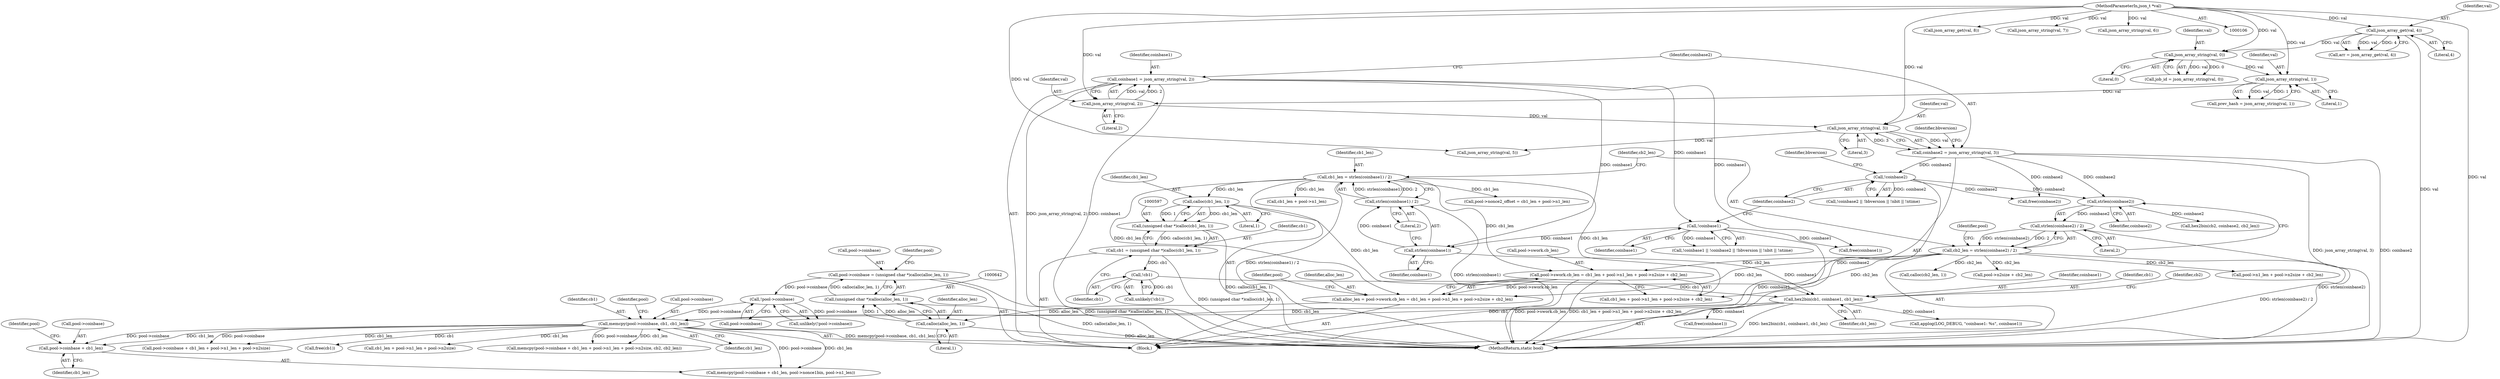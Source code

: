 digraph "0_sgminer_910c36089940e81fb85c65b8e63dcd2fac71470c@pointer" {
"1000662" [label="(Call,pool->coinbase + cb1_len)"];
"1000655" [label="(Call,memcpy(pool->coinbase, cb1, cb1_len))"];
"1000648" [label="(Call,!pool->coinbase)"];
"1000637" [label="(Call,pool->coinbase = (unsigned char *)calloc(alloc_len, 1))"];
"1000641" [label="(Call,(unsigned char *)calloc(alloc_len, 1))"];
"1000643" [label="(Call,calloc(alloc_len, 1))"];
"1000329" [label="(Call,alloc_len = pool->swork.cb_len = cb1_len + pool->n1_len + pool->n2size + cb2_len)"];
"1000331" [label="(Call,pool->swork.cb_len = cb1_len + pool->n1_len + pool->n2size + cb2_len)"];
"1000289" [label="(Call,cb1_len = strlen(coinbase1) / 2)"];
"1000291" [label="(Call,strlen(coinbase1) / 2)"];
"1000292" [label="(Call,strlen(coinbase1))"];
"1000158" [label="(Call,coinbase1 = json_array_string(val, 2))"];
"1000160" [label="(Call,json_array_string(val, 2))"];
"1000155" [label="(Call,json_array_string(val, 1))"];
"1000150" [label="(Call,json_array_string(val, 0))"];
"1000133" [label="(Call,json_array_get(val, 4))"];
"1000108" [label="(MethodParameterIn,json_t *val)"];
"1000197" [label="(Call,!coinbase1)"];
"1000295" [label="(Call,cb2_len = strlen(coinbase2) / 2)"];
"1000297" [label="(Call,strlen(coinbase2) / 2)"];
"1000298" [label="(Call,strlen(coinbase2))"];
"1000163" [label="(Call,coinbase2 = json_array_string(val, 3))"];
"1000165" [label="(Call,json_array_string(val, 3))"];
"1000200" [label="(Call,!coinbase2)"];
"1000608" [label="(Call,hex2bin(cb1, coinbase1, cb1_len))"];
"1000603" [label="(Call,!cb1)"];
"1000594" [label="(Call,cb1 = (unsigned char *)calloc(cb1_len, 1))"];
"1000596" [label="(Call,(unsigned char *)calloc(cb1_len, 1))"];
"1000598" [label="(Call,calloc(cb1_len, 1))"];
"1000637" [label="(Call,pool->coinbase = (unsigned char *)calloc(alloc_len, 1))"];
"1000661" [label="(Call,memcpy(pool->coinbase + cb1_len, pool->nonce1bin, pool->n1_len))"];
"1000600" [label="(Literal,1)"];
"1000148" [label="(Call,job_id = json_array_string(val, 0))"];
"1000668" [label="(Identifier,pool)"];
"1000673" [label="(Call,memcpy(pool->coinbase + cb1_len + pool->n1_len + pool->n2size, cb2, cb2_len))"];
"1000609" [label="(Identifier,cb1)"];
"1000664" [label="(Identifier,pool)"];
"1000155" [label="(Call,json_array_string(val, 1))"];
"1000169" [label="(Identifier,bbversion)"];
"1000294" [label="(Literal,2)"];
"1000293" [label="(Identifier,coinbase1)"];
"1000656" [label="(Call,pool->coinbase)"];
"1000736" [label="(Call,free(cb1))"];
"1000108" [label="(MethodParameterIn,json_t *val)"];
"1000152" [label="(Literal,0)"];
"1000663" [label="(Call,pool->coinbase)"];
"1000595" [label="(Identifier,cb1)"];
"1000161" [label="(Identifier,val)"];
"1000186" [label="(Call,json_array_get(val, 8))"];
"1000602" [label="(Call,unlikely(!cb1))"];
"1000131" [label="(Call,arr = json_array_get(val, 4))"];
"1000705" [label="(Call,applog(LOG_DEBUG, \"coinbase1: %s\", coinbase1))"];
"1000295" [label="(Call,cb2_len = strlen(coinbase2) / 2)"];
"1000204" [label="(Identifier,bbversion)"];
"1000290" [label="(Identifier,cb1_len)"];
"1000329" [label="(Call,alloc_len = pool->swork.cb_len = cb1_len + pool->n1_len + pool->n2size + cb2_len)"];
"1000291" [label="(Call,strlen(coinbase1) / 2)"];
"1000350" [label="(Identifier,pool)"];
"1000613" [label="(Identifier,cb2)"];
"1000167" [label="(Literal,3)"];
"1000157" [label="(Literal,1)"];
"1000660" [label="(Identifier,cb1_len)"];
"1000300" [label="(Literal,2)"];
"1000647" [label="(Call,unlikely(!pool->coinbase))"];
"1000732" [label="(Call,free(coinbase1))"];
"1000296" [label="(Identifier,cb2_len)"];
"1000599" [label="(Identifier,cb1_len)"];
"1000225" [label="(Call,free(coinbase2))"];
"1000655" [label="(Call,memcpy(pool->coinbase, cb1, cb1_len))"];
"1000162" [label="(Literal,2)"];
"1000200" [label="(Call,!coinbase2)"];
"1000299" [label="(Identifier,coinbase2)"];
"1000641" [label="(Call,(unsigned char *)calloc(alloc_len, 1))"];
"1000348" [label="(Call,pool->nonce2_offset = cb1_len + pool->n1_len)"];
"1000337" [label="(Call,cb1_len + pool->n1_len + pool->n2size + cb2_len)"];
"1000153" [label="(Call,prev_hash = json_array_string(val, 1))"];
"1000150" [label="(Call,json_array_string(val, 0))"];
"1000160" [label="(Call,json_array_string(val, 2))"];
"1000352" [label="(Call,cb1_len + pool->n1_len)"];
"1000164" [label="(Identifier,coinbase2)"];
"1000221" [label="(Call,free(coinbase1))"];
"1000165" [label="(Call,json_array_string(val, 3))"];
"1000199" [label="(Call,!coinbase2 || !bbversion || !nbit || !ntime)"];
"1000649" [label="(Call,pool->coinbase)"];
"1000662" [label="(Call,pool->coinbase + cb1_len)"];
"1000659" [label="(Identifier,cb1)"];
"1000197" [label="(Call,!coinbase1)"];
"1000339" [label="(Call,pool->n1_len + pool->n2size + cb2_len)"];
"1000616" [label="(Call,calloc(cb2_len, 1))"];
"1000678" [label="(Call,cb1_len + pool->n1_len + pool->n2size)"];
"1000666" [label="(Identifier,cb1_len)"];
"1000330" [label="(Identifier,alloc_len)"];
"1000610" [label="(Identifier,coinbase1)"];
"1000604" [label="(Identifier,cb1)"];
"1000298" [label="(Call,strlen(coinbase2))"];
"1000170" [label="(Call,json_array_string(val, 5))"];
"1000159" [label="(Identifier,coinbase1)"];
"1000180" [label="(Call,json_array_string(val, 7))"];
"1000674" [label="(Call,pool->coinbase + cb1_len + pool->n1_len + pool->n2size)"];
"1000198" [label="(Identifier,coinbase1)"];
"1000343" [label="(Call,pool->n2size + cb2_len)"];
"1000645" [label="(Literal,1)"];
"1000158" [label="(Call,coinbase1 = json_array_string(val, 2))"];
"1000297" [label="(Call,strlen(coinbase2) / 2)"];
"1000331" [label="(Call,pool->swork.cb_len = cb1_len + pool->n1_len + pool->n2size + cb2_len)"];
"1000598" [label="(Call,calloc(cb1_len, 1))"];
"1000135" [label="(Literal,4)"];
"1000201" [label="(Identifier,coinbase2)"];
"1000650" [label="(Identifier,pool)"];
"1000175" [label="(Call,json_array_string(val, 6))"];
"1000638" [label="(Call,pool->coinbase)"];
"1000163" [label="(Call,coinbase2 = json_array_string(val, 3))"];
"1000109" [label="(Block,)"];
"1000196" [label="(Call,!coinbase1 || !coinbase2 || !bbversion || !nbit || !ntime)"];
"1000603" [label="(Call,!cb1)"];
"1000166" [label="(Identifier,val)"];
"1000151" [label="(Identifier,val)"];
"1000594" [label="(Call,cb1 = (unsigned char *)calloc(cb1_len, 1))"];
"1000596" [label="(Call,(unsigned char *)calloc(cb1_len, 1))"];
"1000608" [label="(Call,hex2bin(cb1, coinbase1, cb1_len))"];
"1000289" [label="(Call,cb1_len = strlen(coinbase1) / 2)"];
"1000292" [label="(Call,strlen(coinbase1))"];
"1000648" [label="(Call,!pool->coinbase)"];
"1000643" [label="(Call,calloc(alloc_len, 1))"];
"1000644" [label="(Identifier,alloc_len)"];
"1000332" [label="(Call,pool->swork.cb_len)"];
"1000156" [label="(Identifier,val)"];
"1000304" [label="(Identifier,pool)"];
"1000133" [label="(Call,json_array_get(val, 4))"];
"1000759" [label="(MethodReturn,static bool)"];
"1000626" [label="(Call,hex2bin(cb2, coinbase2, cb2_len))"];
"1000611" [label="(Identifier,cb1_len)"];
"1000134" [label="(Identifier,val)"];
"1000662" -> "1000661"  [label="AST: "];
"1000662" -> "1000666"  [label="CFG: "];
"1000663" -> "1000662"  [label="AST: "];
"1000666" -> "1000662"  [label="AST: "];
"1000668" -> "1000662"  [label="CFG: "];
"1000655" -> "1000662"  [label="DDG: pool->coinbase"];
"1000655" -> "1000662"  [label="DDG: cb1_len"];
"1000655" -> "1000109"  [label="AST: "];
"1000655" -> "1000660"  [label="CFG: "];
"1000656" -> "1000655"  [label="AST: "];
"1000659" -> "1000655"  [label="AST: "];
"1000660" -> "1000655"  [label="AST: "];
"1000664" -> "1000655"  [label="CFG: "];
"1000655" -> "1000759"  [label="DDG: memcpy(pool->coinbase, cb1, cb1_len)"];
"1000648" -> "1000655"  [label="DDG: pool->coinbase"];
"1000608" -> "1000655"  [label="DDG: cb1"];
"1000608" -> "1000655"  [label="DDG: cb1_len"];
"1000655" -> "1000661"  [label="DDG: pool->coinbase"];
"1000655" -> "1000661"  [label="DDG: cb1_len"];
"1000655" -> "1000673"  [label="DDG: pool->coinbase"];
"1000655" -> "1000673"  [label="DDG: cb1_len"];
"1000655" -> "1000674"  [label="DDG: pool->coinbase"];
"1000655" -> "1000674"  [label="DDG: cb1_len"];
"1000655" -> "1000678"  [label="DDG: cb1_len"];
"1000655" -> "1000736"  [label="DDG: cb1"];
"1000648" -> "1000647"  [label="AST: "];
"1000648" -> "1000649"  [label="CFG: "];
"1000649" -> "1000648"  [label="AST: "];
"1000647" -> "1000648"  [label="CFG: "];
"1000648" -> "1000647"  [label="DDG: pool->coinbase"];
"1000637" -> "1000648"  [label="DDG: pool->coinbase"];
"1000637" -> "1000109"  [label="AST: "];
"1000637" -> "1000641"  [label="CFG: "];
"1000638" -> "1000637"  [label="AST: "];
"1000641" -> "1000637"  [label="AST: "];
"1000650" -> "1000637"  [label="CFG: "];
"1000637" -> "1000759"  [label="DDG: (unsigned char *)calloc(alloc_len, 1)"];
"1000641" -> "1000637"  [label="DDG: calloc(alloc_len, 1)"];
"1000641" -> "1000643"  [label="CFG: "];
"1000642" -> "1000641"  [label="AST: "];
"1000643" -> "1000641"  [label="AST: "];
"1000641" -> "1000759"  [label="DDG: calloc(alloc_len, 1)"];
"1000643" -> "1000641"  [label="DDG: alloc_len"];
"1000643" -> "1000641"  [label="DDG: 1"];
"1000643" -> "1000645"  [label="CFG: "];
"1000644" -> "1000643"  [label="AST: "];
"1000645" -> "1000643"  [label="AST: "];
"1000643" -> "1000759"  [label="DDG: alloc_len"];
"1000329" -> "1000643"  [label="DDG: alloc_len"];
"1000329" -> "1000109"  [label="AST: "];
"1000329" -> "1000331"  [label="CFG: "];
"1000330" -> "1000329"  [label="AST: "];
"1000331" -> "1000329"  [label="AST: "];
"1000350" -> "1000329"  [label="CFG: "];
"1000331" -> "1000329"  [label="DDG: pool->swork.cb_len"];
"1000289" -> "1000329"  [label="DDG: cb1_len"];
"1000295" -> "1000329"  [label="DDG: cb2_len"];
"1000331" -> "1000337"  [label="CFG: "];
"1000332" -> "1000331"  [label="AST: "];
"1000337" -> "1000331"  [label="AST: "];
"1000331" -> "1000759"  [label="DDG: pool->swork.cb_len"];
"1000331" -> "1000759"  [label="DDG: cb1_len + pool->n1_len + pool->n2size + cb2_len"];
"1000289" -> "1000331"  [label="DDG: cb1_len"];
"1000295" -> "1000331"  [label="DDG: cb2_len"];
"1000289" -> "1000109"  [label="AST: "];
"1000289" -> "1000291"  [label="CFG: "];
"1000290" -> "1000289"  [label="AST: "];
"1000291" -> "1000289"  [label="AST: "];
"1000296" -> "1000289"  [label="CFG: "];
"1000289" -> "1000759"  [label="DDG: strlen(coinbase1) / 2"];
"1000291" -> "1000289"  [label="DDG: strlen(coinbase1)"];
"1000291" -> "1000289"  [label="DDG: 2"];
"1000289" -> "1000337"  [label="DDG: cb1_len"];
"1000289" -> "1000348"  [label="DDG: cb1_len"];
"1000289" -> "1000352"  [label="DDG: cb1_len"];
"1000289" -> "1000598"  [label="DDG: cb1_len"];
"1000291" -> "1000294"  [label="CFG: "];
"1000292" -> "1000291"  [label="AST: "];
"1000294" -> "1000291"  [label="AST: "];
"1000291" -> "1000759"  [label="DDG: strlen(coinbase1)"];
"1000292" -> "1000291"  [label="DDG: coinbase1"];
"1000292" -> "1000293"  [label="CFG: "];
"1000293" -> "1000292"  [label="AST: "];
"1000294" -> "1000292"  [label="CFG: "];
"1000158" -> "1000292"  [label="DDG: coinbase1"];
"1000197" -> "1000292"  [label="DDG: coinbase1"];
"1000292" -> "1000608"  [label="DDG: coinbase1"];
"1000158" -> "1000109"  [label="AST: "];
"1000158" -> "1000160"  [label="CFG: "];
"1000159" -> "1000158"  [label="AST: "];
"1000160" -> "1000158"  [label="AST: "];
"1000164" -> "1000158"  [label="CFG: "];
"1000158" -> "1000759"  [label="DDG: coinbase1"];
"1000158" -> "1000759"  [label="DDG: json_array_string(val, 2)"];
"1000160" -> "1000158"  [label="DDG: val"];
"1000160" -> "1000158"  [label="DDG: 2"];
"1000158" -> "1000197"  [label="DDG: coinbase1"];
"1000158" -> "1000221"  [label="DDG: coinbase1"];
"1000160" -> "1000162"  [label="CFG: "];
"1000161" -> "1000160"  [label="AST: "];
"1000162" -> "1000160"  [label="AST: "];
"1000155" -> "1000160"  [label="DDG: val"];
"1000108" -> "1000160"  [label="DDG: val"];
"1000160" -> "1000165"  [label="DDG: val"];
"1000155" -> "1000153"  [label="AST: "];
"1000155" -> "1000157"  [label="CFG: "];
"1000156" -> "1000155"  [label="AST: "];
"1000157" -> "1000155"  [label="AST: "];
"1000153" -> "1000155"  [label="CFG: "];
"1000155" -> "1000153"  [label="DDG: val"];
"1000155" -> "1000153"  [label="DDG: 1"];
"1000150" -> "1000155"  [label="DDG: val"];
"1000108" -> "1000155"  [label="DDG: val"];
"1000150" -> "1000148"  [label="AST: "];
"1000150" -> "1000152"  [label="CFG: "];
"1000151" -> "1000150"  [label="AST: "];
"1000152" -> "1000150"  [label="AST: "];
"1000148" -> "1000150"  [label="CFG: "];
"1000150" -> "1000148"  [label="DDG: val"];
"1000150" -> "1000148"  [label="DDG: 0"];
"1000133" -> "1000150"  [label="DDG: val"];
"1000108" -> "1000150"  [label="DDG: val"];
"1000133" -> "1000131"  [label="AST: "];
"1000133" -> "1000135"  [label="CFG: "];
"1000134" -> "1000133"  [label="AST: "];
"1000135" -> "1000133"  [label="AST: "];
"1000131" -> "1000133"  [label="CFG: "];
"1000133" -> "1000759"  [label="DDG: val"];
"1000133" -> "1000131"  [label="DDG: val"];
"1000133" -> "1000131"  [label="DDG: 4"];
"1000108" -> "1000133"  [label="DDG: val"];
"1000108" -> "1000106"  [label="AST: "];
"1000108" -> "1000759"  [label="DDG: val"];
"1000108" -> "1000165"  [label="DDG: val"];
"1000108" -> "1000170"  [label="DDG: val"];
"1000108" -> "1000175"  [label="DDG: val"];
"1000108" -> "1000180"  [label="DDG: val"];
"1000108" -> "1000186"  [label="DDG: val"];
"1000197" -> "1000196"  [label="AST: "];
"1000197" -> "1000198"  [label="CFG: "];
"1000198" -> "1000197"  [label="AST: "];
"1000201" -> "1000197"  [label="CFG: "];
"1000196" -> "1000197"  [label="CFG: "];
"1000197" -> "1000759"  [label="DDG: coinbase1"];
"1000197" -> "1000196"  [label="DDG: coinbase1"];
"1000197" -> "1000221"  [label="DDG: coinbase1"];
"1000295" -> "1000109"  [label="AST: "];
"1000295" -> "1000297"  [label="CFG: "];
"1000296" -> "1000295"  [label="AST: "];
"1000297" -> "1000295"  [label="AST: "];
"1000304" -> "1000295"  [label="CFG: "];
"1000295" -> "1000759"  [label="DDG: strlen(coinbase2) / 2"];
"1000297" -> "1000295"  [label="DDG: strlen(coinbase2)"];
"1000297" -> "1000295"  [label="DDG: 2"];
"1000295" -> "1000337"  [label="DDG: cb2_len"];
"1000295" -> "1000339"  [label="DDG: cb2_len"];
"1000295" -> "1000343"  [label="DDG: cb2_len"];
"1000295" -> "1000616"  [label="DDG: cb2_len"];
"1000297" -> "1000300"  [label="CFG: "];
"1000298" -> "1000297"  [label="AST: "];
"1000300" -> "1000297"  [label="AST: "];
"1000297" -> "1000759"  [label="DDG: strlen(coinbase2)"];
"1000298" -> "1000297"  [label="DDG: coinbase2"];
"1000298" -> "1000299"  [label="CFG: "];
"1000299" -> "1000298"  [label="AST: "];
"1000300" -> "1000298"  [label="CFG: "];
"1000163" -> "1000298"  [label="DDG: coinbase2"];
"1000200" -> "1000298"  [label="DDG: coinbase2"];
"1000298" -> "1000626"  [label="DDG: coinbase2"];
"1000163" -> "1000109"  [label="AST: "];
"1000163" -> "1000165"  [label="CFG: "];
"1000164" -> "1000163"  [label="AST: "];
"1000165" -> "1000163"  [label="AST: "];
"1000169" -> "1000163"  [label="CFG: "];
"1000163" -> "1000759"  [label="DDG: coinbase2"];
"1000163" -> "1000759"  [label="DDG: json_array_string(val, 3)"];
"1000165" -> "1000163"  [label="DDG: val"];
"1000165" -> "1000163"  [label="DDG: 3"];
"1000163" -> "1000200"  [label="DDG: coinbase2"];
"1000163" -> "1000225"  [label="DDG: coinbase2"];
"1000165" -> "1000167"  [label="CFG: "];
"1000166" -> "1000165"  [label="AST: "];
"1000167" -> "1000165"  [label="AST: "];
"1000165" -> "1000170"  [label="DDG: val"];
"1000200" -> "1000199"  [label="AST: "];
"1000200" -> "1000201"  [label="CFG: "];
"1000201" -> "1000200"  [label="AST: "];
"1000204" -> "1000200"  [label="CFG: "];
"1000199" -> "1000200"  [label="CFG: "];
"1000200" -> "1000759"  [label="DDG: coinbase2"];
"1000200" -> "1000199"  [label="DDG: coinbase2"];
"1000200" -> "1000225"  [label="DDG: coinbase2"];
"1000608" -> "1000109"  [label="AST: "];
"1000608" -> "1000611"  [label="CFG: "];
"1000609" -> "1000608"  [label="AST: "];
"1000610" -> "1000608"  [label="AST: "];
"1000611" -> "1000608"  [label="AST: "];
"1000613" -> "1000608"  [label="CFG: "];
"1000608" -> "1000759"  [label="DDG: hex2bin(cb1, coinbase1, cb1_len)"];
"1000603" -> "1000608"  [label="DDG: cb1"];
"1000598" -> "1000608"  [label="DDG: cb1_len"];
"1000608" -> "1000705"  [label="DDG: coinbase1"];
"1000608" -> "1000732"  [label="DDG: coinbase1"];
"1000603" -> "1000602"  [label="AST: "];
"1000603" -> "1000604"  [label="CFG: "];
"1000604" -> "1000603"  [label="AST: "];
"1000602" -> "1000603"  [label="CFG: "];
"1000603" -> "1000602"  [label="DDG: cb1"];
"1000594" -> "1000603"  [label="DDG: cb1"];
"1000594" -> "1000109"  [label="AST: "];
"1000594" -> "1000596"  [label="CFG: "];
"1000595" -> "1000594"  [label="AST: "];
"1000596" -> "1000594"  [label="AST: "];
"1000604" -> "1000594"  [label="CFG: "];
"1000594" -> "1000759"  [label="DDG: (unsigned char *)calloc(cb1_len, 1)"];
"1000596" -> "1000594"  [label="DDG: calloc(cb1_len, 1)"];
"1000596" -> "1000598"  [label="CFG: "];
"1000597" -> "1000596"  [label="AST: "];
"1000598" -> "1000596"  [label="AST: "];
"1000596" -> "1000759"  [label="DDG: calloc(cb1_len, 1)"];
"1000598" -> "1000596"  [label="DDG: cb1_len"];
"1000598" -> "1000596"  [label="DDG: 1"];
"1000598" -> "1000600"  [label="CFG: "];
"1000599" -> "1000598"  [label="AST: "];
"1000600" -> "1000598"  [label="AST: "];
}
